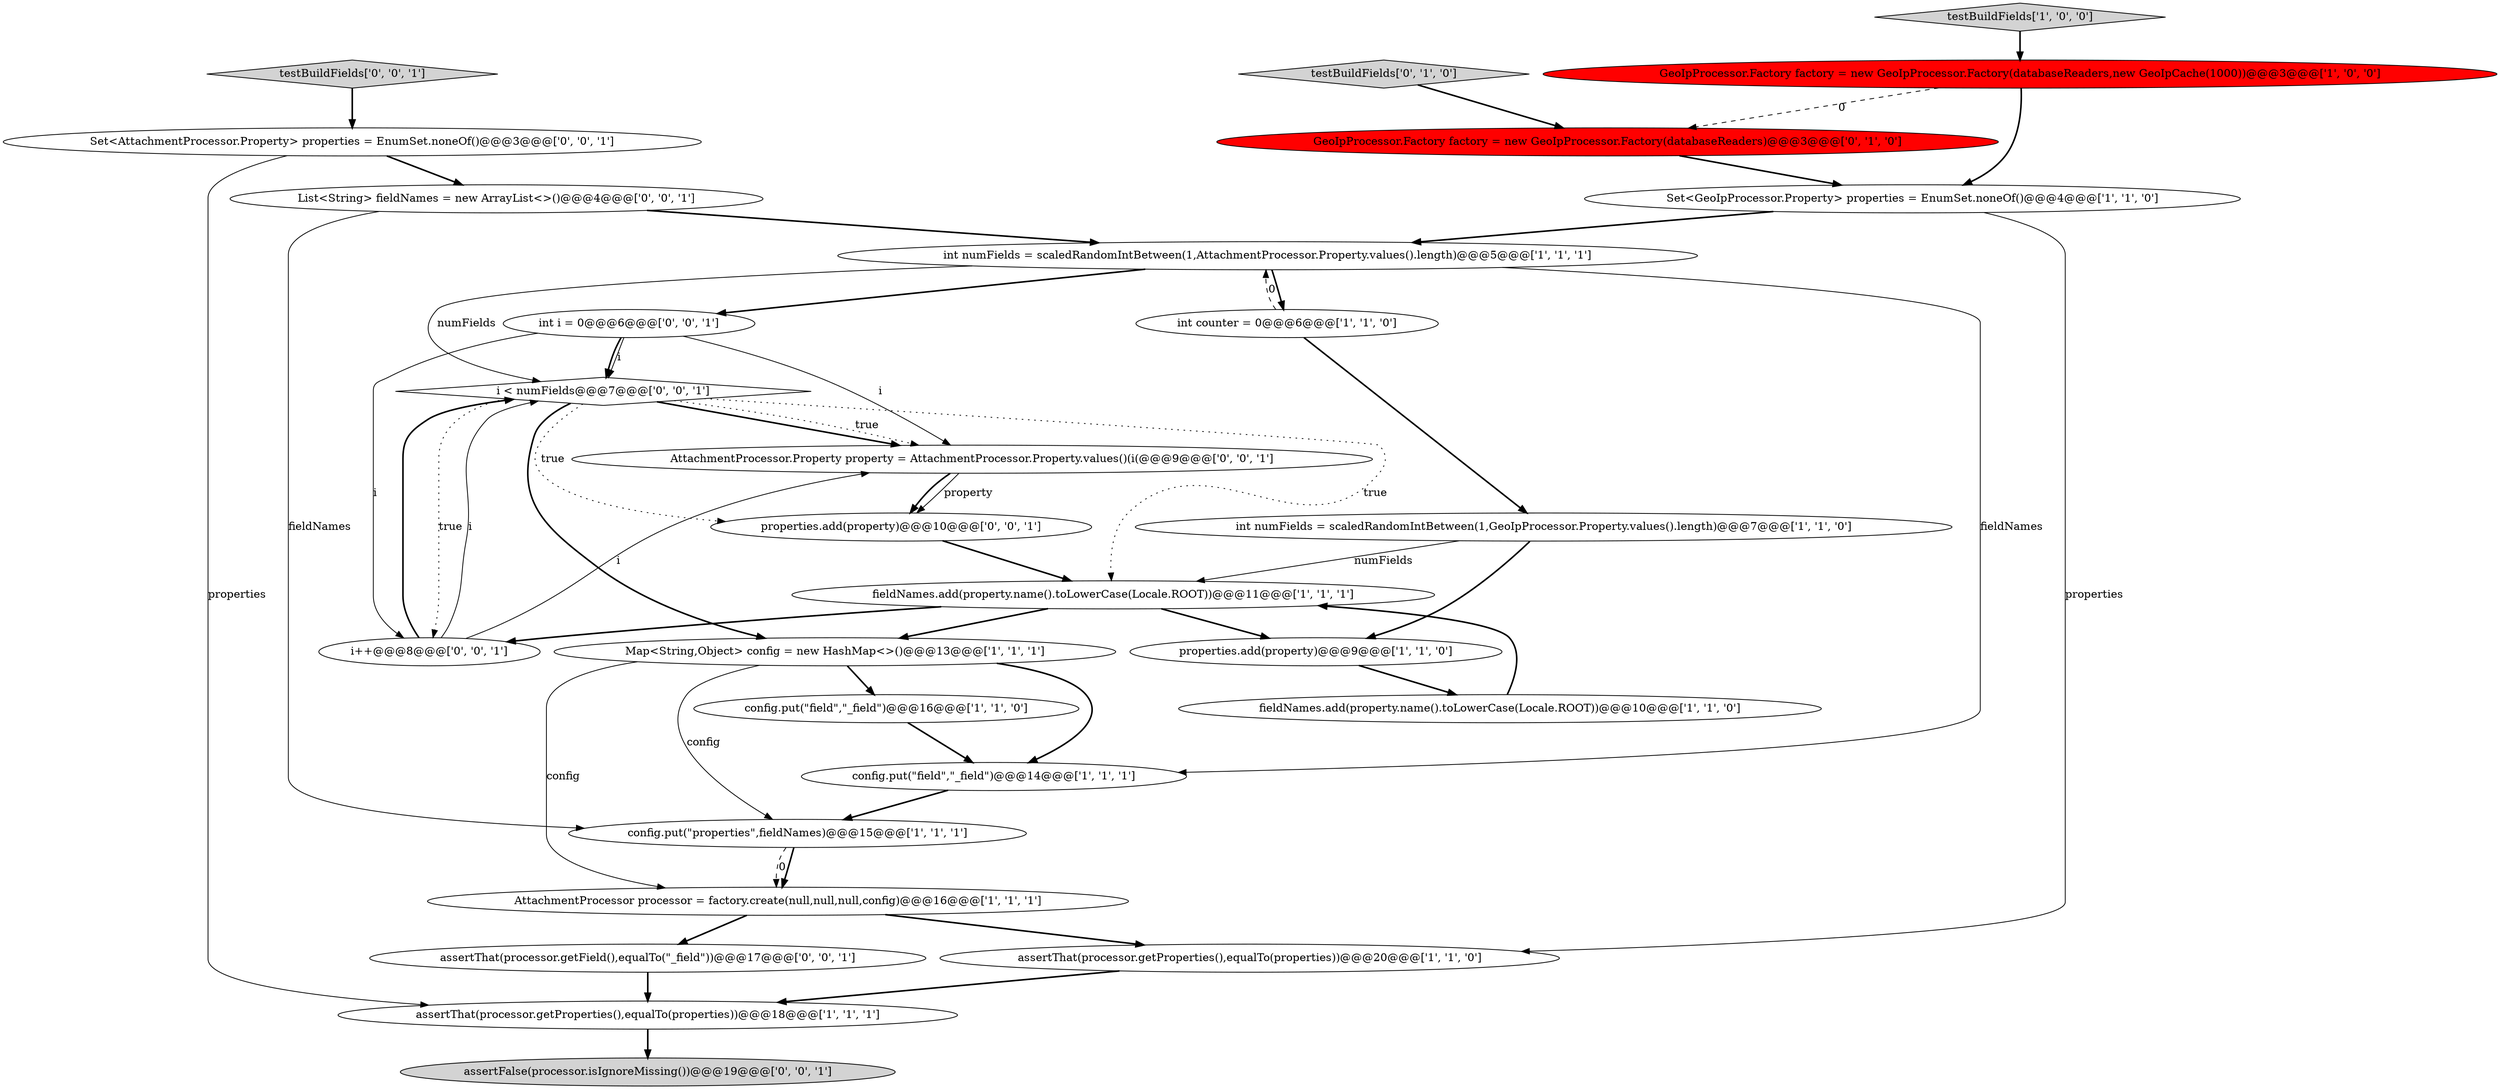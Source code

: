 digraph {
23 [style = filled, label = "Set<AttachmentProcessor.Property> properties = EnumSet.noneOf()@@@3@@@['0', '0', '1']", fillcolor = white, shape = ellipse image = "AAA0AAABBB3BBB"];
17 [style = filled, label = "testBuildFields['0', '1', '0']", fillcolor = lightgray, shape = diamond image = "AAA0AAABBB2BBB"];
1 [style = filled, label = "testBuildFields['1', '0', '0']", fillcolor = lightgray, shape = diamond image = "AAA0AAABBB1BBB"];
0 [style = filled, label = "Map<String,Object> config = new HashMap<>()@@@13@@@['1', '1', '1']", fillcolor = white, shape = ellipse image = "AAA0AAABBB1BBB"];
9 [style = filled, label = "properties.add(property)@@@9@@@['1', '1', '0']", fillcolor = white, shape = ellipse image = "AAA0AAABBB1BBB"];
25 [style = filled, label = "List<String> fieldNames = new ArrayList<>()@@@4@@@['0', '0', '1']", fillcolor = white, shape = ellipse image = "AAA0AAABBB3BBB"];
13 [style = filled, label = "fieldNames.add(property.name().toLowerCase(Locale.ROOT))@@@10@@@['1', '1', '0']", fillcolor = white, shape = ellipse image = "AAA0AAABBB1BBB"];
12 [style = filled, label = "AttachmentProcessor processor = factory.create(null,null,null,config)@@@16@@@['1', '1', '1']", fillcolor = white, shape = ellipse image = "AAA0AAABBB1BBB"];
18 [style = filled, label = "i < numFields@@@7@@@['0', '0', '1']", fillcolor = white, shape = diamond image = "AAA0AAABBB3BBB"];
5 [style = filled, label = "assertThat(processor.getProperties(),equalTo(properties))@@@18@@@['1', '1', '1']", fillcolor = white, shape = ellipse image = "AAA0AAABBB1BBB"];
21 [style = filled, label = "assertThat(processor.getField(),equalTo(\"_field\"))@@@17@@@['0', '0', '1']", fillcolor = white, shape = ellipse image = "AAA0AAABBB3BBB"];
27 [style = filled, label = "AttachmentProcessor.Property property = AttachmentProcessor.Property.values()(i(@@@9@@@['0', '0', '1']", fillcolor = white, shape = ellipse image = "AAA0AAABBB3BBB"];
11 [style = filled, label = "int counter = 0@@@6@@@['1', '1', '0']", fillcolor = white, shape = ellipse image = "AAA0AAABBB1BBB"];
16 [style = filled, label = "GeoIpProcessor.Factory factory = new GeoIpProcessor.Factory(databaseReaders)@@@3@@@['0', '1', '0']", fillcolor = red, shape = ellipse image = "AAA1AAABBB2BBB"];
4 [style = filled, label = "Set<GeoIpProcessor.Property> properties = EnumSet.noneOf()@@@4@@@['1', '1', '0']", fillcolor = white, shape = ellipse image = "AAA0AAABBB1BBB"];
20 [style = filled, label = "testBuildFields['0', '0', '1']", fillcolor = lightgray, shape = diamond image = "AAA0AAABBB3BBB"];
14 [style = filled, label = "int numFields = scaledRandomIntBetween(1,AttachmentProcessor.Property.values().length)@@@5@@@['1', '1', '1']", fillcolor = white, shape = ellipse image = "AAA0AAABBB1BBB"];
24 [style = filled, label = "properties.add(property)@@@10@@@['0', '0', '1']", fillcolor = white, shape = ellipse image = "AAA0AAABBB3BBB"];
3 [style = filled, label = "config.put(\"field\",\"_field\")@@@16@@@['1', '1', '0']", fillcolor = white, shape = ellipse image = "AAA0AAABBB1BBB"];
22 [style = filled, label = "i++@@@8@@@['0', '0', '1']", fillcolor = white, shape = ellipse image = "AAA0AAABBB3BBB"];
6 [style = filled, label = "assertThat(processor.getProperties(),equalTo(properties))@@@20@@@['1', '1', '0']", fillcolor = white, shape = ellipse image = "AAA0AAABBB1BBB"];
2 [style = filled, label = "int numFields = scaledRandomIntBetween(1,GeoIpProcessor.Property.values().length)@@@7@@@['1', '1', '0']", fillcolor = white, shape = ellipse image = "AAA0AAABBB1BBB"];
10 [style = filled, label = "fieldNames.add(property.name().toLowerCase(Locale.ROOT))@@@11@@@['1', '1', '1']", fillcolor = white, shape = ellipse image = "AAA0AAABBB1BBB"];
19 [style = filled, label = "int i = 0@@@6@@@['0', '0', '1']", fillcolor = white, shape = ellipse image = "AAA0AAABBB3BBB"];
15 [style = filled, label = "config.put(\"field\",\"_field\")@@@14@@@['1', '1', '1']", fillcolor = white, shape = ellipse image = "AAA0AAABBB1BBB"];
7 [style = filled, label = "GeoIpProcessor.Factory factory = new GeoIpProcessor.Factory(databaseReaders,new GeoIpCache(1000))@@@3@@@['1', '0', '0']", fillcolor = red, shape = ellipse image = "AAA1AAABBB1BBB"];
8 [style = filled, label = "config.put(\"properties\",fieldNames)@@@15@@@['1', '1', '1']", fillcolor = white, shape = ellipse image = "AAA0AAABBB1BBB"];
26 [style = filled, label = "assertFalse(processor.isIgnoreMissing())@@@19@@@['0', '0', '1']", fillcolor = lightgray, shape = ellipse image = "AAA0AAABBB3BBB"];
24->10 [style = bold, label=""];
0->3 [style = bold, label=""];
13->10 [style = bold, label=""];
10->22 [style = bold, label=""];
23->25 [style = bold, label=""];
4->14 [style = bold, label=""];
19->18 [style = bold, label=""];
2->10 [style = solid, label="numFields"];
0->8 [style = solid, label="config"];
19->27 [style = solid, label="i"];
12->21 [style = bold, label=""];
7->16 [style = dashed, label="0"];
0->12 [style = solid, label="config"];
18->24 [style = dotted, label="true"];
5->26 [style = bold, label=""];
14->19 [style = bold, label=""];
8->12 [style = dashed, label="0"];
3->15 [style = bold, label=""];
25->14 [style = bold, label=""];
2->9 [style = bold, label=""];
7->4 [style = bold, label=""];
22->18 [style = solid, label="i"];
12->6 [style = bold, label=""];
1->7 [style = bold, label=""];
11->2 [style = bold, label=""];
0->15 [style = bold, label=""];
22->27 [style = solid, label="i"];
18->10 [style = dotted, label="true"];
21->5 [style = bold, label=""];
4->6 [style = solid, label="properties"];
6->5 [style = bold, label=""];
14->15 [style = solid, label="fieldNames"];
22->18 [style = bold, label=""];
20->23 [style = bold, label=""];
18->27 [style = bold, label=""];
19->18 [style = solid, label="i"];
23->5 [style = solid, label="properties"];
11->14 [style = dashed, label="0"];
10->0 [style = bold, label=""];
14->18 [style = solid, label="numFields"];
27->24 [style = bold, label=""];
10->9 [style = bold, label=""];
16->4 [style = bold, label=""];
27->24 [style = solid, label="property"];
14->11 [style = bold, label=""];
25->8 [style = solid, label="fieldNames"];
15->8 [style = bold, label=""];
8->12 [style = bold, label=""];
18->0 [style = bold, label=""];
17->16 [style = bold, label=""];
19->22 [style = solid, label="i"];
18->27 [style = dotted, label="true"];
9->13 [style = bold, label=""];
18->22 [style = dotted, label="true"];
}
